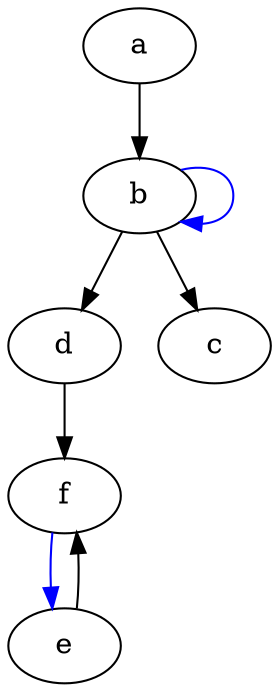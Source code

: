 digraph {
    a_1 -> b_1 -> d_1 -> f_1
    b_1 -> c_1
    e_1 -> f_1

    a_1 [label="a"]
    b_1 [label="b"]
    c_1 [label="c"]
    d_1 [label="d"]
    e_1 [label="e"]
    f_1 [label="f"]

    b_1 -> b_1 [color="blue"]
    f_1 -> e_1 [color="blue"]
}
